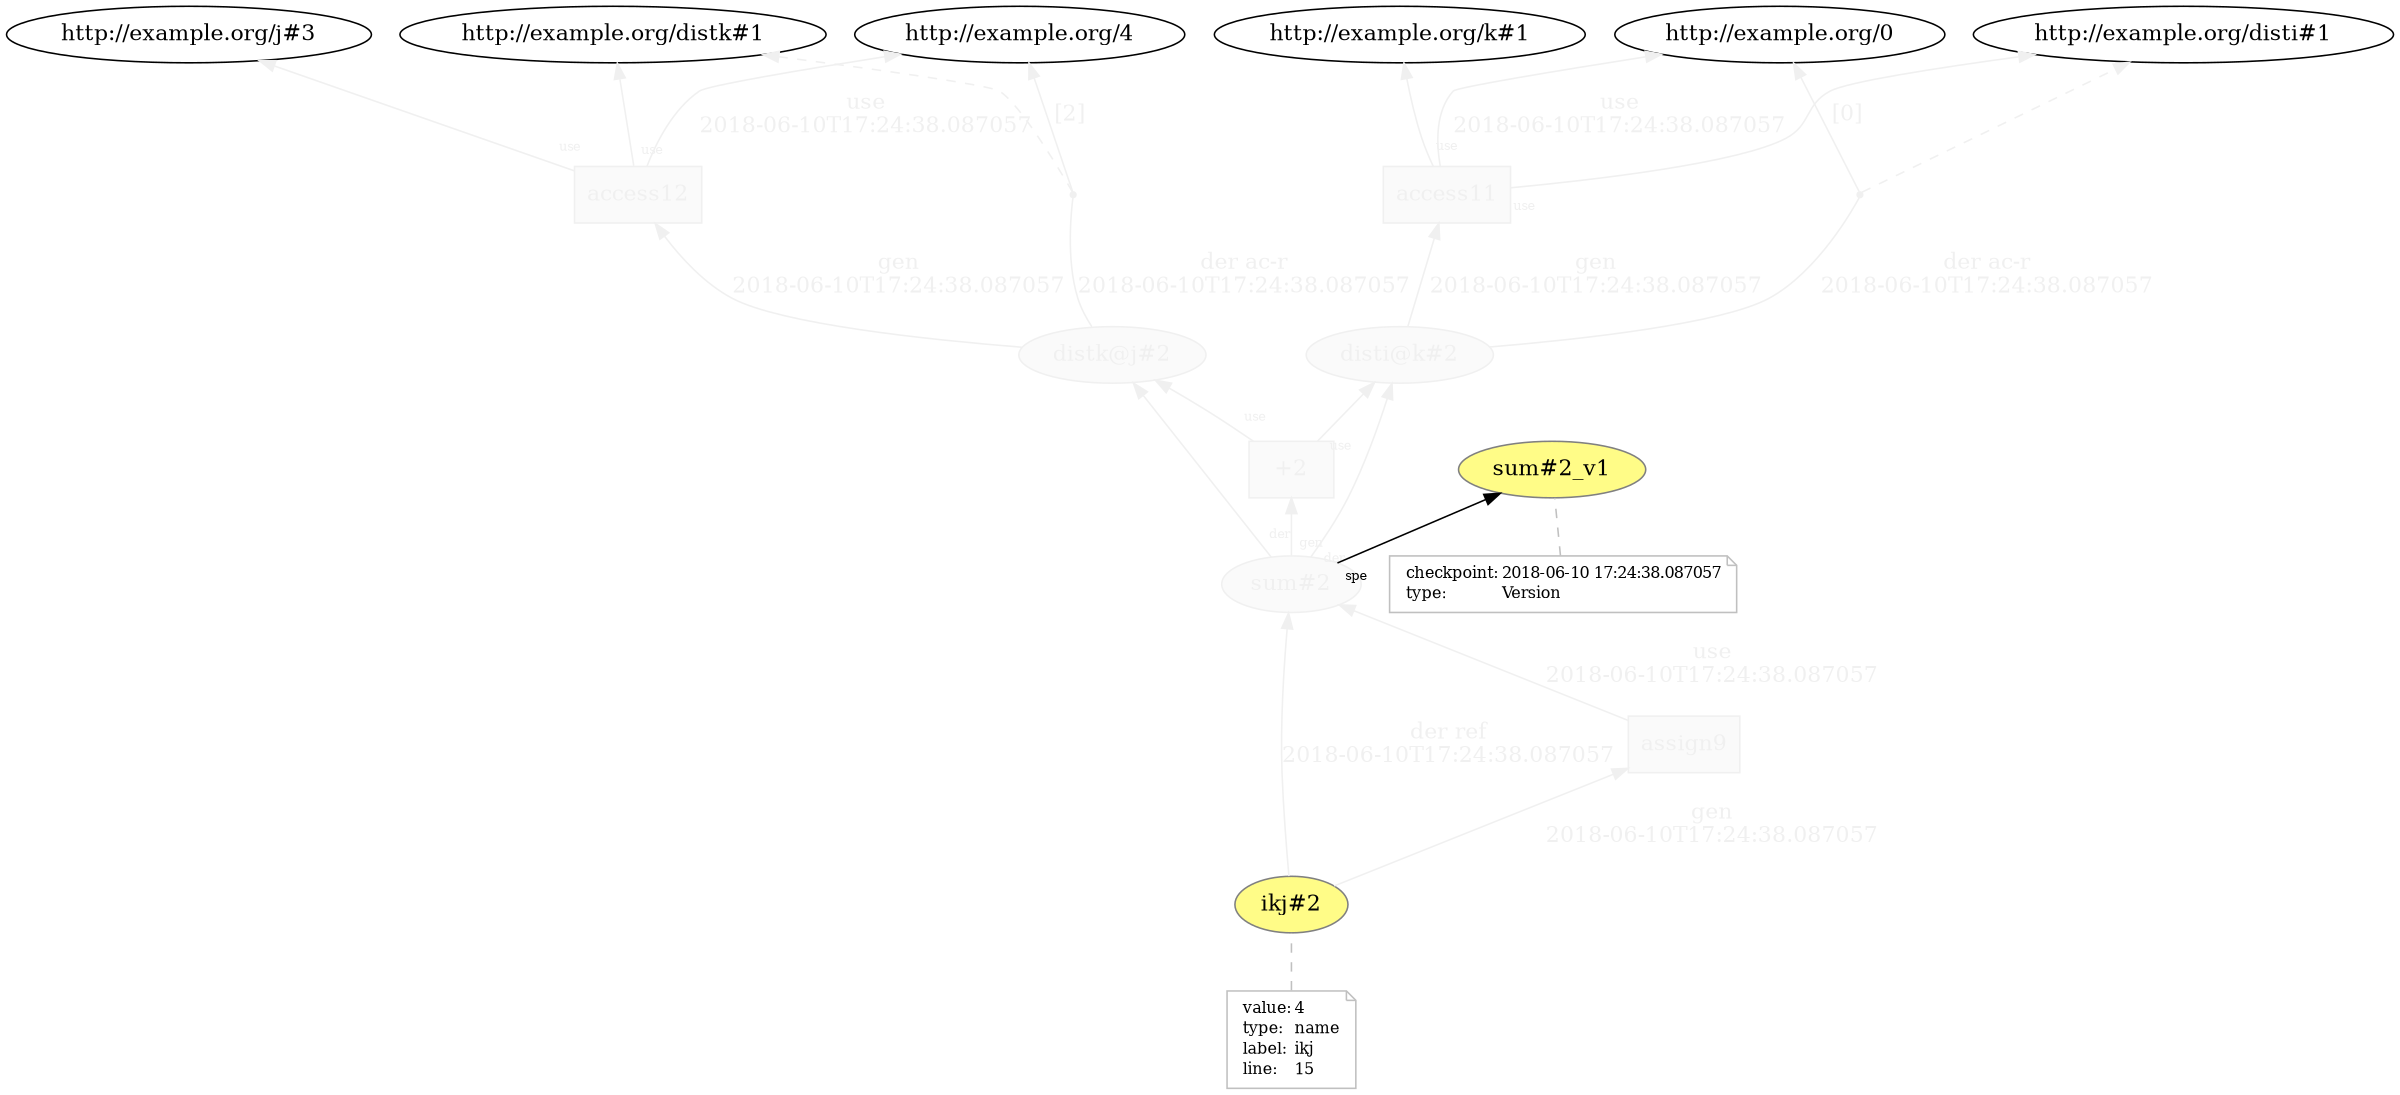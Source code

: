 digraph "PROV" { size="16,12"; rankdir="BT";
"http://example.org/disti@k#2" [fillcolor="#FAFAFA",color="#F0F0F0",style="filled",fontcolor="#F0F0F0",label="disti@k#2",URL="http://example.org/disti@k#2"]
"http://example.org/access11" [fillcolor="#FAFAFA",color="#F0F0F0",shape="polygon",sides="4",style="filled",fontcolor="#F0F0F0",label="access11",URL="http://example.org/access11"]
"bn0" [shape="point",label="",fontcolor="#F0F0F0",color="#F0F0F0"]
"http://example.org/disti@k#2" -> "bn0" [fontsize="14",distance="1.5",angle="60.0",rotation="20",label="der ac-r
2018-06-10T17:24:38.087057",arrowhead="none",fontcolor="#F0F0F0",color="#F0F0F0"]
"bn0" -> "http://example.org/disti#1" [style="dashed",fontcolor="#F0F0F0",color="#F0F0F0"]
"bn0" -> "http://example.org/0" [fontsize="14",distance="1.5",angle="60.0",rotation="20",label="[0]",fontcolor="#F0F0F0",color="#F0F0F0"]
"http://example.org/access11" -> "http://example.org/disti#1" [labelfontsize="8",labeldistance="1.5",labelangle="60.0",rotation="20",taillabel="use",fontcolor="#F0F0F0",color="#F0F0F0"]
"http://example.org/access11" -> "http://example.org/k#1" [labelfontsize="8",labeldistance="1.5",labelangle="60.0",rotation="20",taillabel="use",fontcolor="#F0F0F0",color="#F0F0F0"]
"http://example.org/distk@j#2" [fillcolor="#FAFAFA",color="#F0F0F0",style="filled",fontcolor="#F0F0F0",label="distk@j#2",URL="http://example.org/distk@j#2"]
"http://example.org/access12" [fillcolor="#FAFAFA",color="#F0F0F0",shape="polygon",sides="4",style="filled",fontcolor="#F0F0F0",label="access12",URL="http://example.org/access12"]
"bn1" [shape="point",label="",fontcolor="#F0F0F0",color="#F0F0F0"]
"http://example.org/distk@j#2" -> "bn1" [fontsize="14",distance="1.5",angle="60.0",rotation="20",label="der ac-r
2018-06-10T17:24:38.087057",arrowhead="none",fontcolor="#F0F0F0",color="#F0F0F0"]
"bn1" -> "http://example.org/distk#1" [style="dashed",fontcolor="#F0F0F0",color="#F0F0F0"]
"bn1" -> "http://example.org/4" [fontsize="14",distance="1.5",angle="60.0",rotation="20",label="[2]",fontcolor="#F0F0F0",color="#F0F0F0"]
"http://example.org/access12" -> "http://example.org/distk#1" [labelfontsize="8",labeldistance="1.5",labelangle="60.0",rotation="20",taillabel="use",fontcolor="#F0F0F0",color="#F0F0F0"]
"http://example.org/access12" -> "http://example.org/j#3" [labelfontsize="8",labeldistance="1.5",labelangle="60.0",rotation="20",taillabel="use",fontcolor="#F0F0F0",color="#F0F0F0"]
"http://example.org/sum#2" [fillcolor="#FAFAFA",color="#F0F0F0",style="filled",fontcolor="#F0F0F0",label="sum#2",URL="http://example.org/sum#2"]
"http://example.org/sum#2_v1" [fillcolor="#FFFC87",color="#808080",style="filled",label="sum#2_v1",URL="http://example.org/sum#2_v1"]
"http://example.org/sum#2_v1-attrs" [color="gray",shape="note",fontsize="10",fontcolor="black",label=<<TABLE cellpadding="0" border="0">
	<TR>
	    <TD align="left">checkpoint:</TD>
	    <TD align="left">2018-06-10 17:24:38.087057</TD>
	</TR>
	<TR>
	    <TD align="left">type:</TD>
	    <TD align="left">Version</TD>
	</TR>
</TABLE>>]
"http://example.org/sum#2_v1-attrs" -> "http://example.org/sum#2_v1" [color="gray",style="dashed",arrowhead="none"]
"http://example.org/sum#2" -> "http://example.org/sum#2_v1" [labelfontsize="8",labeldistance="1.5",labelangle="60.0",rotation="20",taillabel="spe"]
"http://example.org/+2" [fillcolor="#FAFAFA",color="#F0F0F0",shape="polygon",sides="4",style="filled",fontcolor="#F0F0F0",label="+2",URL="http://example.org/+2"]
"http://example.org/sum#2" -> "http://example.org/disti@k#2" [labelfontsize="8",labeldistance="1.5",labelangle="60.0",rotation="20",taillabel="der",fontcolor="#F0F0F0",color="#F0F0F0"]
"http://example.org/sum#2" -> "http://example.org/distk@j#2" [labelfontsize="8",labeldistance="1.5",labelangle="60.0",rotation="20",taillabel="der",fontcolor="#F0F0F0",color="#F0F0F0"]
"http://example.org/ikj#2" [fillcolor="#FFFC87",color="#808080",style="filled",label="ikj#2",URL="http://example.org/ikj#2"]
"http://example.org/ikj#2-attrs" [color="gray",shape="note",fontsize="10",fontcolor="black",label=<<TABLE cellpadding="0" border="0">
	<TR>
	    <TD align="left">value:</TD>
	    <TD align="left">4</TD>
	</TR>
	<TR>
	    <TD align="left">type:</TD>
	    <TD align="left">name</TD>
	</TR>
	<TR>
	    <TD align="left">label:</TD>
	    <TD align="left">ikj</TD>
	</TR>
	<TR>
	    <TD align="left">line:</TD>
	    <TD align="left">15</TD>
	</TR>
</TABLE>>]
"http://example.org/ikj#2-attrs" -> "http://example.org/ikj#2" [color="gray",style="dashed",arrowhead="none"]
"http://example.org/assign9" [fillcolor="#FAFAFA",color="#F0F0F0",shape="polygon",sides="4",style="filled",fontcolor="#F0F0F0",label="assign9",URL="http://example.org/assign9"]
"http://example.org/ikj#2" -> "http://example.org/sum#2" [fontsize="14",distance="1.5",angle="60.0",rotation="20",label="der ref
2018-06-10T17:24:38.087057",fontcolor="#F0F0F0",color="#F0F0F0"]
"http://example.org/+2" -> "http://example.org/distk@j#2" [labelfontsize="8",labeldistance="1.5",labelangle="60.0",rotation="20",taillabel="use",fontcolor="#F0F0F0",color="#F0F0F0"]
"http://example.org/access11" -> "http://example.org/0" [fontsize="14",distance="1.5",angle="60.0",rotation="20",label="use
2018-06-10T17:24:38.087057",fontcolor="#F0F0F0",color="#F0F0F0"]
"http://example.org/assign9" -> "http://example.org/sum#2" [fontsize="14",distance="1.5",angle="60.0",rotation="20",label="use
2018-06-10T17:24:38.087057",fontcolor="#F0F0F0",color="#F0F0F0"]
"http://example.org/access12" -> "http://example.org/4" [fontsize="14",distance="1.5",angle="60.0",rotation="20",label="use
2018-06-10T17:24:38.087057",fontcolor="#F0F0F0",color="#F0F0F0"]
"http://example.org/+2" -> "http://example.org/disti@k#2" [labelfontsize="8",labeldistance="1.5",labelangle="60.0",rotation="20",taillabel="use",fontcolor="#F0F0F0",color="#F0F0F0"]
"http://example.org/sum#2" -> "http://example.org/+2" [labelfontsize="8",labeldistance="1.5",labelangle="60.0",rotation="20",taillabel="gen",fontcolor="#F0F0F0",color="#F0F0F0"]
"http://example.org/ikj#2" -> "http://example.org/assign9" [fontsize="14",distance="1.5",angle="60.0",rotation="20",label="gen
2018-06-10T17:24:38.087057",fontcolor="#F0F0F0",color="#F0F0F0"]
"http://example.org/disti@k#2" -> "http://example.org/access11" [fontsize="14",distance="1.5",angle="60.0",rotation="20",label="gen
2018-06-10T17:24:38.087057",fontcolor="#F0F0F0",color="#F0F0F0"]
"http://example.org/distk@j#2" -> "http://example.org/access12" [fontsize="14",distance="1.5",angle="60.0",rotation="20",label="gen
2018-06-10T17:24:38.087057",fontcolor="#F0F0F0",color="#F0F0F0"]
}